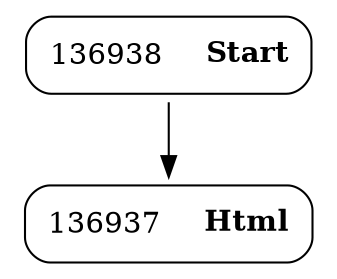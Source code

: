 digraph ast {
node [shape=none];
136938 [label=<<TABLE border='1' cellspacing='0' cellpadding='10' style='rounded' ><TR><TD border='0'>136938</TD><TD border='0'><B>Start</B></TD></TR></TABLE>>];
136938 -> 136937 [weight=2];
136937 [label=<<TABLE border='1' cellspacing='0' cellpadding='10' style='rounded' ><TR><TD border='0'>136937</TD><TD border='0'><B>Html</B></TD></TR></TABLE>>];
}
